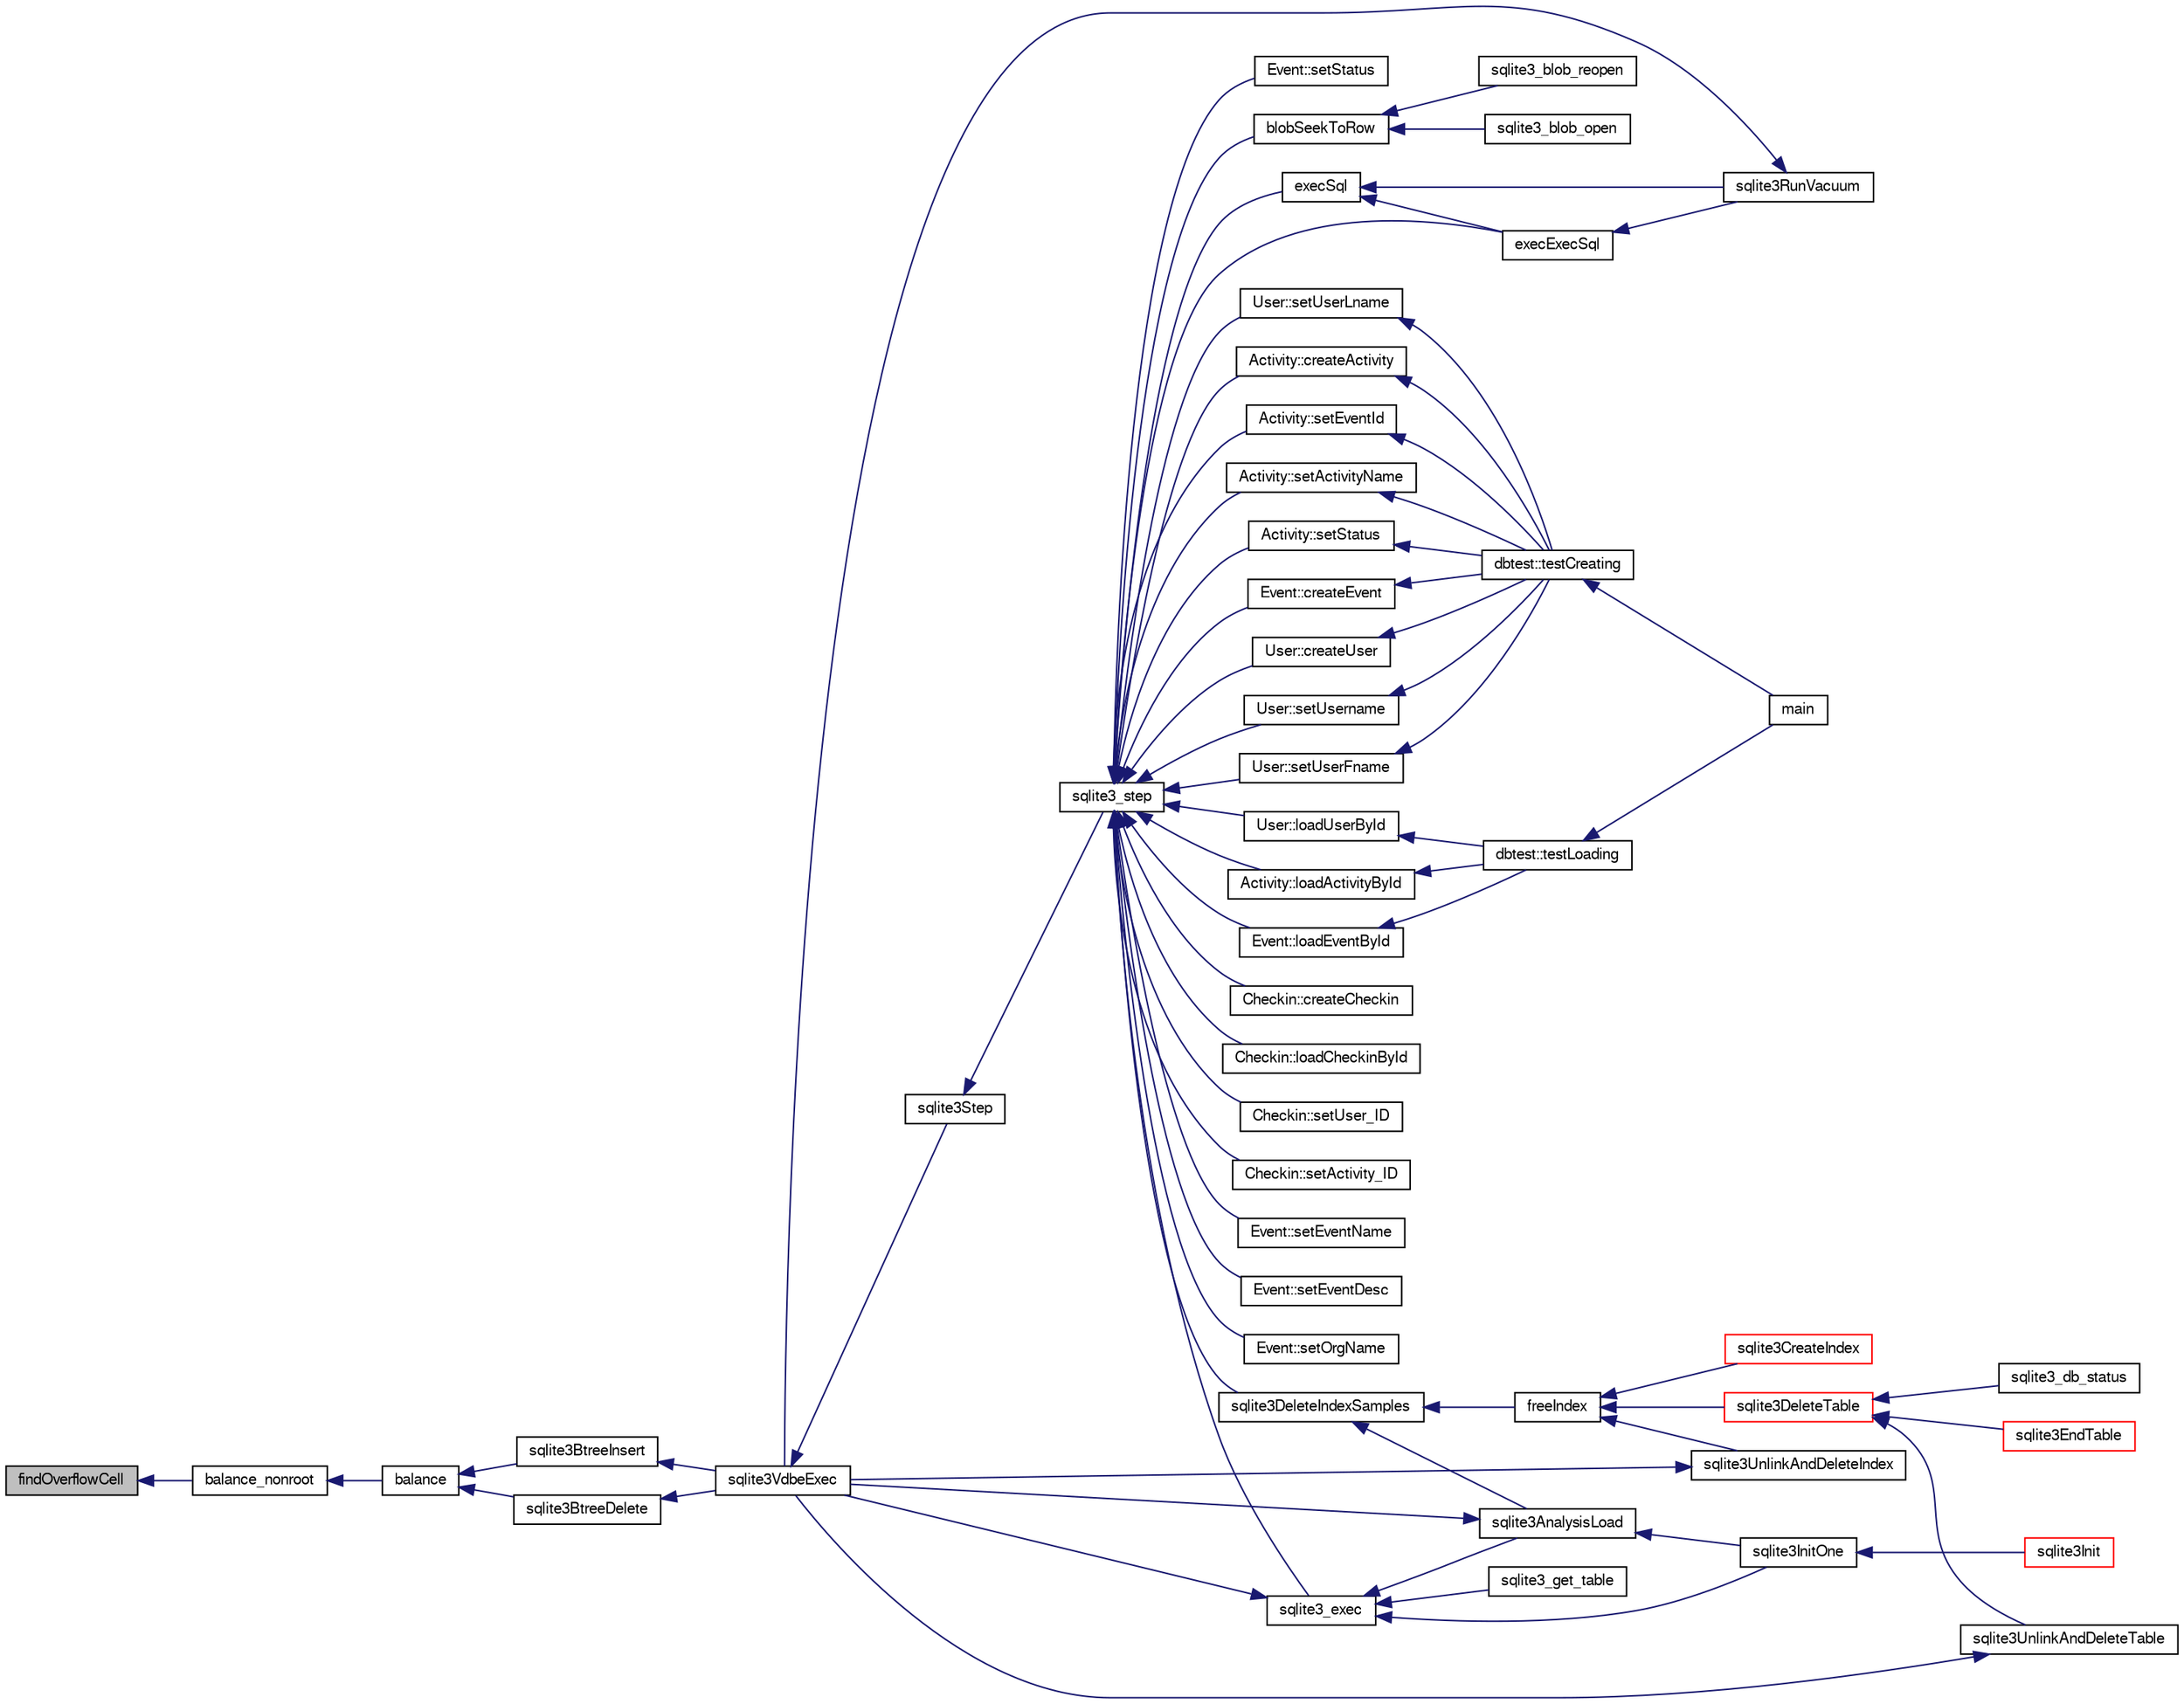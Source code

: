 digraph "findOverflowCell"
{
  edge [fontname="FreeSans",fontsize="10",labelfontname="FreeSans",labelfontsize="10"];
  node [fontname="FreeSans",fontsize="10",shape=record];
  rankdir="LR";
  Node111656 [label="findOverflowCell",height=0.2,width=0.4,color="black", fillcolor="grey75", style="filled", fontcolor="black"];
  Node111656 -> Node111657 [dir="back",color="midnightblue",fontsize="10",style="solid",fontname="FreeSans"];
  Node111657 [label="balance_nonroot",height=0.2,width=0.4,color="black", fillcolor="white", style="filled",URL="$sqlite3_8c.html#a513ba5c0beb3462a4b60064469f1539d"];
  Node111657 -> Node111658 [dir="back",color="midnightblue",fontsize="10",style="solid",fontname="FreeSans"];
  Node111658 [label="balance",height=0.2,width=0.4,color="black", fillcolor="white", style="filled",URL="$sqlite3_8c.html#a173f7c872fb68ccd3a20440d640b66c7"];
  Node111658 -> Node111659 [dir="back",color="midnightblue",fontsize="10",style="solid",fontname="FreeSans"];
  Node111659 [label="sqlite3BtreeInsert",height=0.2,width=0.4,color="black", fillcolor="white", style="filled",URL="$sqlite3_8c.html#aa6c6b68ed28d38984e5fa329794d7f02"];
  Node111659 -> Node111660 [dir="back",color="midnightblue",fontsize="10",style="solid",fontname="FreeSans"];
  Node111660 [label="sqlite3VdbeExec",height=0.2,width=0.4,color="black", fillcolor="white", style="filled",URL="$sqlite3_8c.html#a8ce40a614bdc56719c4d642b1e4dfb21"];
  Node111660 -> Node111661 [dir="back",color="midnightblue",fontsize="10",style="solid",fontname="FreeSans"];
  Node111661 [label="sqlite3Step",height=0.2,width=0.4,color="black", fillcolor="white", style="filled",URL="$sqlite3_8c.html#a3f2872e873e2758a4beedad1d5113554"];
  Node111661 -> Node111662 [dir="back",color="midnightblue",fontsize="10",style="solid",fontname="FreeSans"];
  Node111662 [label="sqlite3_step",height=0.2,width=0.4,color="black", fillcolor="white", style="filled",URL="$sqlite3_8h.html#ac1e491ce36b7471eb28387f7d3c74334"];
  Node111662 -> Node111663 [dir="back",color="midnightblue",fontsize="10",style="solid",fontname="FreeSans"];
  Node111663 [label="Activity::createActivity",height=0.2,width=0.4,color="black", fillcolor="white", style="filled",URL="$classActivity.html#a813cc5e52c14ab49b39014c134e3425b"];
  Node111663 -> Node111664 [dir="back",color="midnightblue",fontsize="10",style="solid",fontname="FreeSans"];
  Node111664 [label="dbtest::testCreating",height=0.2,width=0.4,color="black", fillcolor="white", style="filled",URL="$classdbtest.html#a8193e88a7df657069c8a6bd09c8243b7"];
  Node111664 -> Node111665 [dir="back",color="midnightblue",fontsize="10",style="solid",fontname="FreeSans"];
  Node111665 [label="main",height=0.2,width=0.4,color="black", fillcolor="white", style="filled",URL="$test_8cpp.html#ae66f6b31b5ad750f1fe042a706a4e3d4"];
  Node111662 -> Node111666 [dir="back",color="midnightblue",fontsize="10",style="solid",fontname="FreeSans"];
  Node111666 [label="Activity::loadActivityById",height=0.2,width=0.4,color="black", fillcolor="white", style="filled",URL="$classActivity.html#abe4ffb4f08a47212ebf9013259d9e7fd"];
  Node111666 -> Node111667 [dir="back",color="midnightblue",fontsize="10",style="solid",fontname="FreeSans"];
  Node111667 [label="dbtest::testLoading",height=0.2,width=0.4,color="black", fillcolor="white", style="filled",URL="$classdbtest.html#a6f98d82a2c8e2b9040848763504ddae1"];
  Node111667 -> Node111665 [dir="back",color="midnightblue",fontsize="10",style="solid",fontname="FreeSans"];
  Node111662 -> Node111668 [dir="back",color="midnightblue",fontsize="10",style="solid",fontname="FreeSans"];
  Node111668 [label="Activity::setEventId",height=0.2,width=0.4,color="black", fillcolor="white", style="filled",URL="$classActivity.html#adb1d0fd0d08f473e068f0a4086bfa9ca"];
  Node111668 -> Node111664 [dir="back",color="midnightblue",fontsize="10",style="solid",fontname="FreeSans"];
  Node111662 -> Node111669 [dir="back",color="midnightblue",fontsize="10",style="solid",fontname="FreeSans"];
  Node111669 [label="Activity::setActivityName",height=0.2,width=0.4,color="black", fillcolor="white", style="filled",URL="$classActivity.html#a62dc3737b33915a36086f9dd26d16a81"];
  Node111669 -> Node111664 [dir="back",color="midnightblue",fontsize="10",style="solid",fontname="FreeSans"];
  Node111662 -> Node111670 [dir="back",color="midnightblue",fontsize="10",style="solid",fontname="FreeSans"];
  Node111670 [label="Activity::setStatus",height=0.2,width=0.4,color="black", fillcolor="white", style="filled",URL="$classActivity.html#af618135a7738f4d2a7ee147a8ef912ea"];
  Node111670 -> Node111664 [dir="back",color="midnightblue",fontsize="10",style="solid",fontname="FreeSans"];
  Node111662 -> Node111671 [dir="back",color="midnightblue",fontsize="10",style="solid",fontname="FreeSans"];
  Node111671 [label="Checkin::createCheckin",height=0.2,width=0.4,color="black", fillcolor="white", style="filled",URL="$classCheckin.html#a4e40acdf7fff0e607f6de4f24f3a163c"];
  Node111662 -> Node111672 [dir="back",color="midnightblue",fontsize="10",style="solid",fontname="FreeSans"];
  Node111672 [label="Checkin::loadCheckinById",height=0.2,width=0.4,color="black", fillcolor="white", style="filled",URL="$classCheckin.html#a3461f70ea6c68475225f2a07f78a21e0"];
  Node111662 -> Node111673 [dir="back",color="midnightblue",fontsize="10",style="solid",fontname="FreeSans"];
  Node111673 [label="Checkin::setUser_ID",height=0.2,width=0.4,color="black", fillcolor="white", style="filled",URL="$classCheckin.html#a76ab640f4f912876dbebf183db5359c6"];
  Node111662 -> Node111674 [dir="back",color="midnightblue",fontsize="10",style="solid",fontname="FreeSans"];
  Node111674 [label="Checkin::setActivity_ID",height=0.2,width=0.4,color="black", fillcolor="white", style="filled",URL="$classCheckin.html#ab2ff3ec2604ec73a42af25874a00b232"];
  Node111662 -> Node111675 [dir="back",color="midnightblue",fontsize="10",style="solid",fontname="FreeSans"];
  Node111675 [label="Event::createEvent",height=0.2,width=0.4,color="black", fillcolor="white", style="filled",URL="$classEvent.html#a77adb9f4a46ffb32c2d931f0691f5903"];
  Node111675 -> Node111664 [dir="back",color="midnightblue",fontsize="10",style="solid",fontname="FreeSans"];
  Node111662 -> Node111676 [dir="back",color="midnightblue",fontsize="10",style="solid",fontname="FreeSans"];
  Node111676 [label="Event::loadEventById",height=0.2,width=0.4,color="black", fillcolor="white", style="filled",URL="$classEvent.html#afa66cea33f722dbeecb69cc98fdea055"];
  Node111676 -> Node111667 [dir="back",color="midnightblue",fontsize="10",style="solid",fontname="FreeSans"];
  Node111662 -> Node111677 [dir="back",color="midnightblue",fontsize="10",style="solid",fontname="FreeSans"];
  Node111677 [label="Event::setEventName",height=0.2,width=0.4,color="black", fillcolor="white", style="filled",URL="$classEvent.html#a10596b6ca077df05184e30d62b08729d"];
  Node111662 -> Node111678 [dir="back",color="midnightblue",fontsize="10",style="solid",fontname="FreeSans"];
  Node111678 [label="Event::setEventDesc",height=0.2,width=0.4,color="black", fillcolor="white", style="filled",URL="$classEvent.html#ae36b8377dcae792f1c5c4726024c981b"];
  Node111662 -> Node111679 [dir="back",color="midnightblue",fontsize="10",style="solid",fontname="FreeSans"];
  Node111679 [label="Event::setOrgName",height=0.2,width=0.4,color="black", fillcolor="white", style="filled",URL="$classEvent.html#a19aac0f776bd764563a54977656cf680"];
  Node111662 -> Node111680 [dir="back",color="midnightblue",fontsize="10",style="solid",fontname="FreeSans"];
  Node111680 [label="Event::setStatus",height=0.2,width=0.4,color="black", fillcolor="white", style="filled",URL="$classEvent.html#ab0a6b9285af0f4172eb841e2b80f8972"];
  Node111662 -> Node111681 [dir="back",color="midnightblue",fontsize="10",style="solid",fontname="FreeSans"];
  Node111681 [label="blobSeekToRow",height=0.2,width=0.4,color="black", fillcolor="white", style="filled",URL="$sqlite3_8c.html#afff57e13332b98c8a44a7cebe38962ab"];
  Node111681 -> Node111682 [dir="back",color="midnightblue",fontsize="10",style="solid",fontname="FreeSans"];
  Node111682 [label="sqlite3_blob_open",height=0.2,width=0.4,color="black", fillcolor="white", style="filled",URL="$sqlite3_8h.html#adb8ad839a5bdd62a43785132bc7dd518"];
  Node111681 -> Node111683 [dir="back",color="midnightblue",fontsize="10",style="solid",fontname="FreeSans"];
  Node111683 [label="sqlite3_blob_reopen",height=0.2,width=0.4,color="black", fillcolor="white", style="filled",URL="$sqlite3_8h.html#abc77c24fdc0150138490359a94360f7e"];
  Node111662 -> Node111684 [dir="back",color="midnightblue",fontsize="10",style="solid",fontname="FreeSans"];
  Node111684 [label="sqlite3DeleteIndexSamples",height=0.2,width=0.4,color="black", fillcolor="white", style="filled",URL="$sqlite3_8c.html#aaeda0302fbf61397ec009f65bed047ef"];
  Node111684 -> Node111685 [dir="back",color="midnightblue",fontsize="10",style="solid",fontname="FreeSans"];
  Node111685 [label="sqlite3AnalysisLoad",height=0.2,width=0.4,color="black", fillcolor="white", style="filled",URL="$sqlite3_8c.html#a48a2301c27e1d3d68708b9b8761b5a01"];
  Node111685 -> Node111660 [dir="back",color="midnightblue",fontsize="10",style="solid",fontname="FreeSans"];
  Node111685 -> Node111686 [dir="back",color="midnightblue",fontsize="10",style="solid",fontname="FreeSans"];
  Node111686 [label="sqlite3InitOne",height=0.2,width=0.4,color="black", fillcolor="white", style="filled",URL="$sqlite3_8c.html#ac4318b25df65269906b0379251fe9b85"];
  Node111686 -> Node111687 [dir="back",color="midnightblue",fontsize="10",style="solid",fontname="FreeSans"];
  Node111687 [label="sqlite3Init",height=0.2,width=0.4,color="red", fillcolor="white", style="filled",URL="$sqlite3_8c.html#aed74e3dc765631a833f522f425ff5a48"];
  Node111684 -> Node111787 [dir="back",color="midnightblue",fontsize="10",style="solid",fontname="FreeSans"];
  Node111787 [label="freeIndex",height=0.2,width=0.4,color="black", fillcolor="white", style="filled",URL="$sqlite3_8c.html#a00907c99c18d5bcb9d0b38c077146c31"];
  Node111787 -> Node111788 [dir="back",color="midnightblue",fontsize="10",style="solid",fontname="FreeSans"];
  Node111788 [label="sqlite3UnlinkAndDeleteIndex",height=0.2,width=0.4,color="black", fillcolor="white", style="filled",URL="$sqlite3_8c.html#a889f2dcb438c56db37a6d61e9f25e244"];
  Node111788 -> Node111660 [dir="back",color="midnightblue",fontsize="10",style="solid",fontname="FreeSans"];
  Node111787 -> Node111789 [dir="back",color="midnightblue",fontsize="10",style="solid",fontname="FreeSans"];
  Node111789 [label="sqlite3DeleteTable",height=0.2,width=0.4,color="red", fillcolor="white", style="filled",URL="$sqlite3_8c.html#a7fd3d507375a381a3807f92735318973"];
  Node111789 -> Node111790 [dir="back",color="midnightblue",fontsize="10",style="solid",fontname="FreeSans"];
  Node111790 [label="sqlite3_db_status",height=0.2,width=0.4,color="black", fillcolor="white", style="filled",URL="$sqlite3_8h.html#ab64e8333313ee2e44116842711818940"];
  Node111789 -> Node111791 [dir="back",color="midnightblue",fontsize="10",style="solid",fontname="FreeSans"];
  Node111791 [label="sqlite3UnlinkAndDeleteTable",height=0.2,width=0.4,color="black", fillcolor="white", style="filled",URL="$sqlite3_8c.html#a9733677716a49de464f86fff164e9a1b"];
  Node111791 -> Node111660 [dir="back",color="midnightblue",fontsize="10",style="solid",fontname="FreeSans"];
  Node111789 -> Node111702 [dir="back",color="midnightblue",fontsize="10",style="solid",fontname="FreeSans"];
  Node111702 [label="sqlite3EndTable",height=0.2,width=0.4,color="red", fillcolor="white", style="filled",URL="$sqlite3_8c.html#a7b5f2c66c0f0b6f819d970ca389768b0"];
  Node111787 -> Node111699 [dir="back",color="midnightblue",fontsize="10",style="solid",fontname="FreeSans"];
  Node111699 [label="sqlite3CreateIndex",height=0.2,width=0.4,color="red", fillcolor="white", style="filled",URL="$sqlite3_8c.html#a8dbe5e590ab6c58a8c45f34f7c81e825"];
  Node111662 -> Node111853 [dir="back",color="midnightblue",fontsize="10",style="solid",fontname="FreeSans"];
  Node111853 [label="sqlite3_exec",height=0.2,width=0.4,color="black", fillcolor="white", style="filled",URL="$sqlite3_8h.html#a97487ec8150e0bcc8fa392ab8f0e24db"];
  Node111853 -> Node111660 [dir="back",color="midnightblue",fontsize="10",style="solid",fontname="FreeSans"];
  Node111853 -> Node111685 [dir="back",color="midnightblue",fontsize="10",style="solid",fontname="FreeSans"];
  Node111853 -> Node111686 [dir="back",color="midnightblue",fontsize="10",style="solid",fontname="FreeSans"];
  Node111853 -> Node111854 [dir="back",color="midnightblue",fontsize="10",style="solid",fontname="FreeSans"];
  Node111854 [label="sqlite3_get_table",height=0.2,width=0.4,color="black", fillcolor="white", style="filled",URL="$sqlite3_8h.html#a5effeac4e12df57beaa35c5be1f61579"];
  Node111662 -> Node111844 [dir="back",color="midnightblue",fontsize="10",style="solid",fontname="FreeSans"];
  Node111844 [label="execSql",height=0.2,width=0.4,color="black", fillcolor="white", style="filled",URL="$sqlite3_8c.html#a7d16651b98a110662f4c265eff0246cb"];
  Node111844 -> Node111845 [dir="back",color="midnightblue",fontsize="10",style="solid",fontname="FreeSans"];
  Node111845 [label="execExecSql",height=0.2,width=0.4,color="black", fillcolor="white", style="filled",URL="$sqlite3_8c.html#ac1be09a6c047f21133d16378d301e0d4"];
  Node111845 -> Node111846 [dir="back",color="midnightblue",fontsize="10",style="solid",fontname="FreeSans"];
  Node111846 [label="sqlite3RunVacuum",height=0.2,width=0.4,color="black", fillcolor="white", style="filled",URL="$sqlite3_8c.html#a5e83ddc7b3e7e8e79ad5d1fc92de1d2f"];
  Node111846 -> Node111660 [dir="back",color="midnightblue",fontsize="10",style="solid",fontname="FreeSans"];
  Node111844 -> Node111846 [dir="back",color="midnightblue",fontsize="10",style="solid",fontname="FreeSans"];
  Node111662 -> Node111845 [dir="back",color="midnightblue",fontsize="10",style="solid",fontname="FreeSans"];
  Node111662 -> Node111847 [dir="back",color="midnightblue",fontsize="10",style="solid",fontname="FreeSans"];
  Node111847 [label="User::createUser",height=0.2,width=0.4,color="black", fillcolor="white", style="filled",URL="$classUser.html#a22ed673939e8cc0a136130b809bba513"];
  Node111847 -> Node111664 [dir="back",color="midnightblue",fontsize="10",style="solid",fontname="FreeSans"];
  Node111662 -> Node111848 [dir="back",color="midnightblue",fontsize="10",style="solid",fontname="FreeSans"];
  Node111848 [label="User::loadUserById",height=0.2,width=0.4,color="black", fillcolor="white", style="filled",URL="$classUser.html#a863377665b7fb83c5547dcf9727f5092"];
  Node111848 -> Node111667 [dir="back",color="midnightblue",fontsize="10",style="solid",fontname="FreeSans"];
  Node111662 -> Node111849 [dir="back",color="midnightblue",fontsize="10",style="solid",fontname="FreeSans"];
  Node111849 [label="User::setUsername",height=0.2,width=0.4,color="black", fillcolor="white", style="filled",URL="$classUser.html#aa0497022a136cb78de785b0a39ae60b1"];
  Node111849 -> Node111664 [dir="back",color="midnightblue",fontsize="10",style="solid",fontname="FreeSans"];
  Node111662 -> Node111850 [dir="back",color="midnightblue",fontsize="10",style="solid",fontname="FreeSans"];
  Node111850 [label="User::setUserFname",height=0.2,width=0.4,color="black", fillcolor="white", style="filled",URL="$classUser.html#a72657eb55cd0ca437b4841a43f19912f"];
  Node111850 -> Node111664 [dir="back",color="midnightblue",fontsize="10",style="solid",fontname="FreeSans"];
  Node111662 -> Node111851 [dir="back",color="midnightblue",fontsize="10",style="solid",fontname="FreeSans"];
  Node111851 [label="User::setUserLname",height=0.2,width=0.4,color="black", fillcolor="white", style="filled",URL="$classUser.html#aa25973387e5afe1aa6f60dd6545e33b5"];
  Node111851 -> Node111664 [dir="back",color="midnightblue",fontsize="10",style="solid",fontname="FreeSans"];
  Node111658 -> Node111921 [dir="back",color="midnightblue",fontsize="10",style="solid",fontname="FreeSans"];
  Node111921 [label="sqlite3BtreeDelete",height=0.2,width=0.4,color="black", fillcolor="white", style="filled",URL="$sqlite3_8c.html#a65c40cd7ec987dbd25392a180f388fe7"];
  Node111921 -> Node111660 [dir="back",color="midnightblue",fontsize="10",style="solid",fontname="FreeSans"];
}
